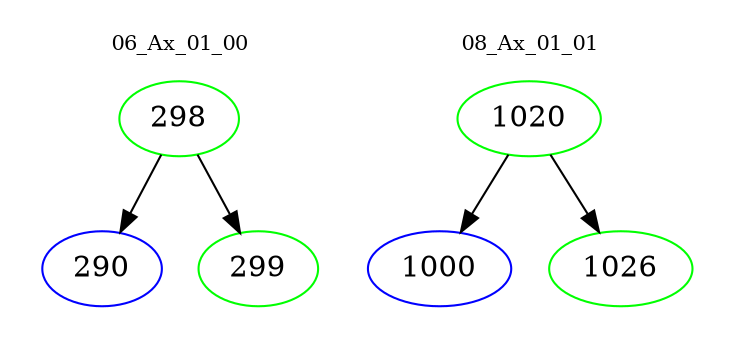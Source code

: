 digraph{
subgraph cluster_0 {
color = white
label = "06_Ax_01_00";
fontsize=10;
T0_298 [label="298", color="green"]
T0_298 -> T0_290 [color="black"]
T0_290 [label="290", color="blue"]
T0_298 -> T0_299 [color="black"]
T0_299 [label="299", color="green"]
}
subgraph cluster_1 {
color = white
label = "08_Ax_01_01";
fontsize=10;
T1_1020 [label="1020", color="green"]
T1_1020 -> T1_1000 [color="black"]
T1_1000 [label="1000", color="blue"]
T1_1020 -> T1_1026 [color="black"]
T1_1026 [label="1026", color="green"]
}
}
